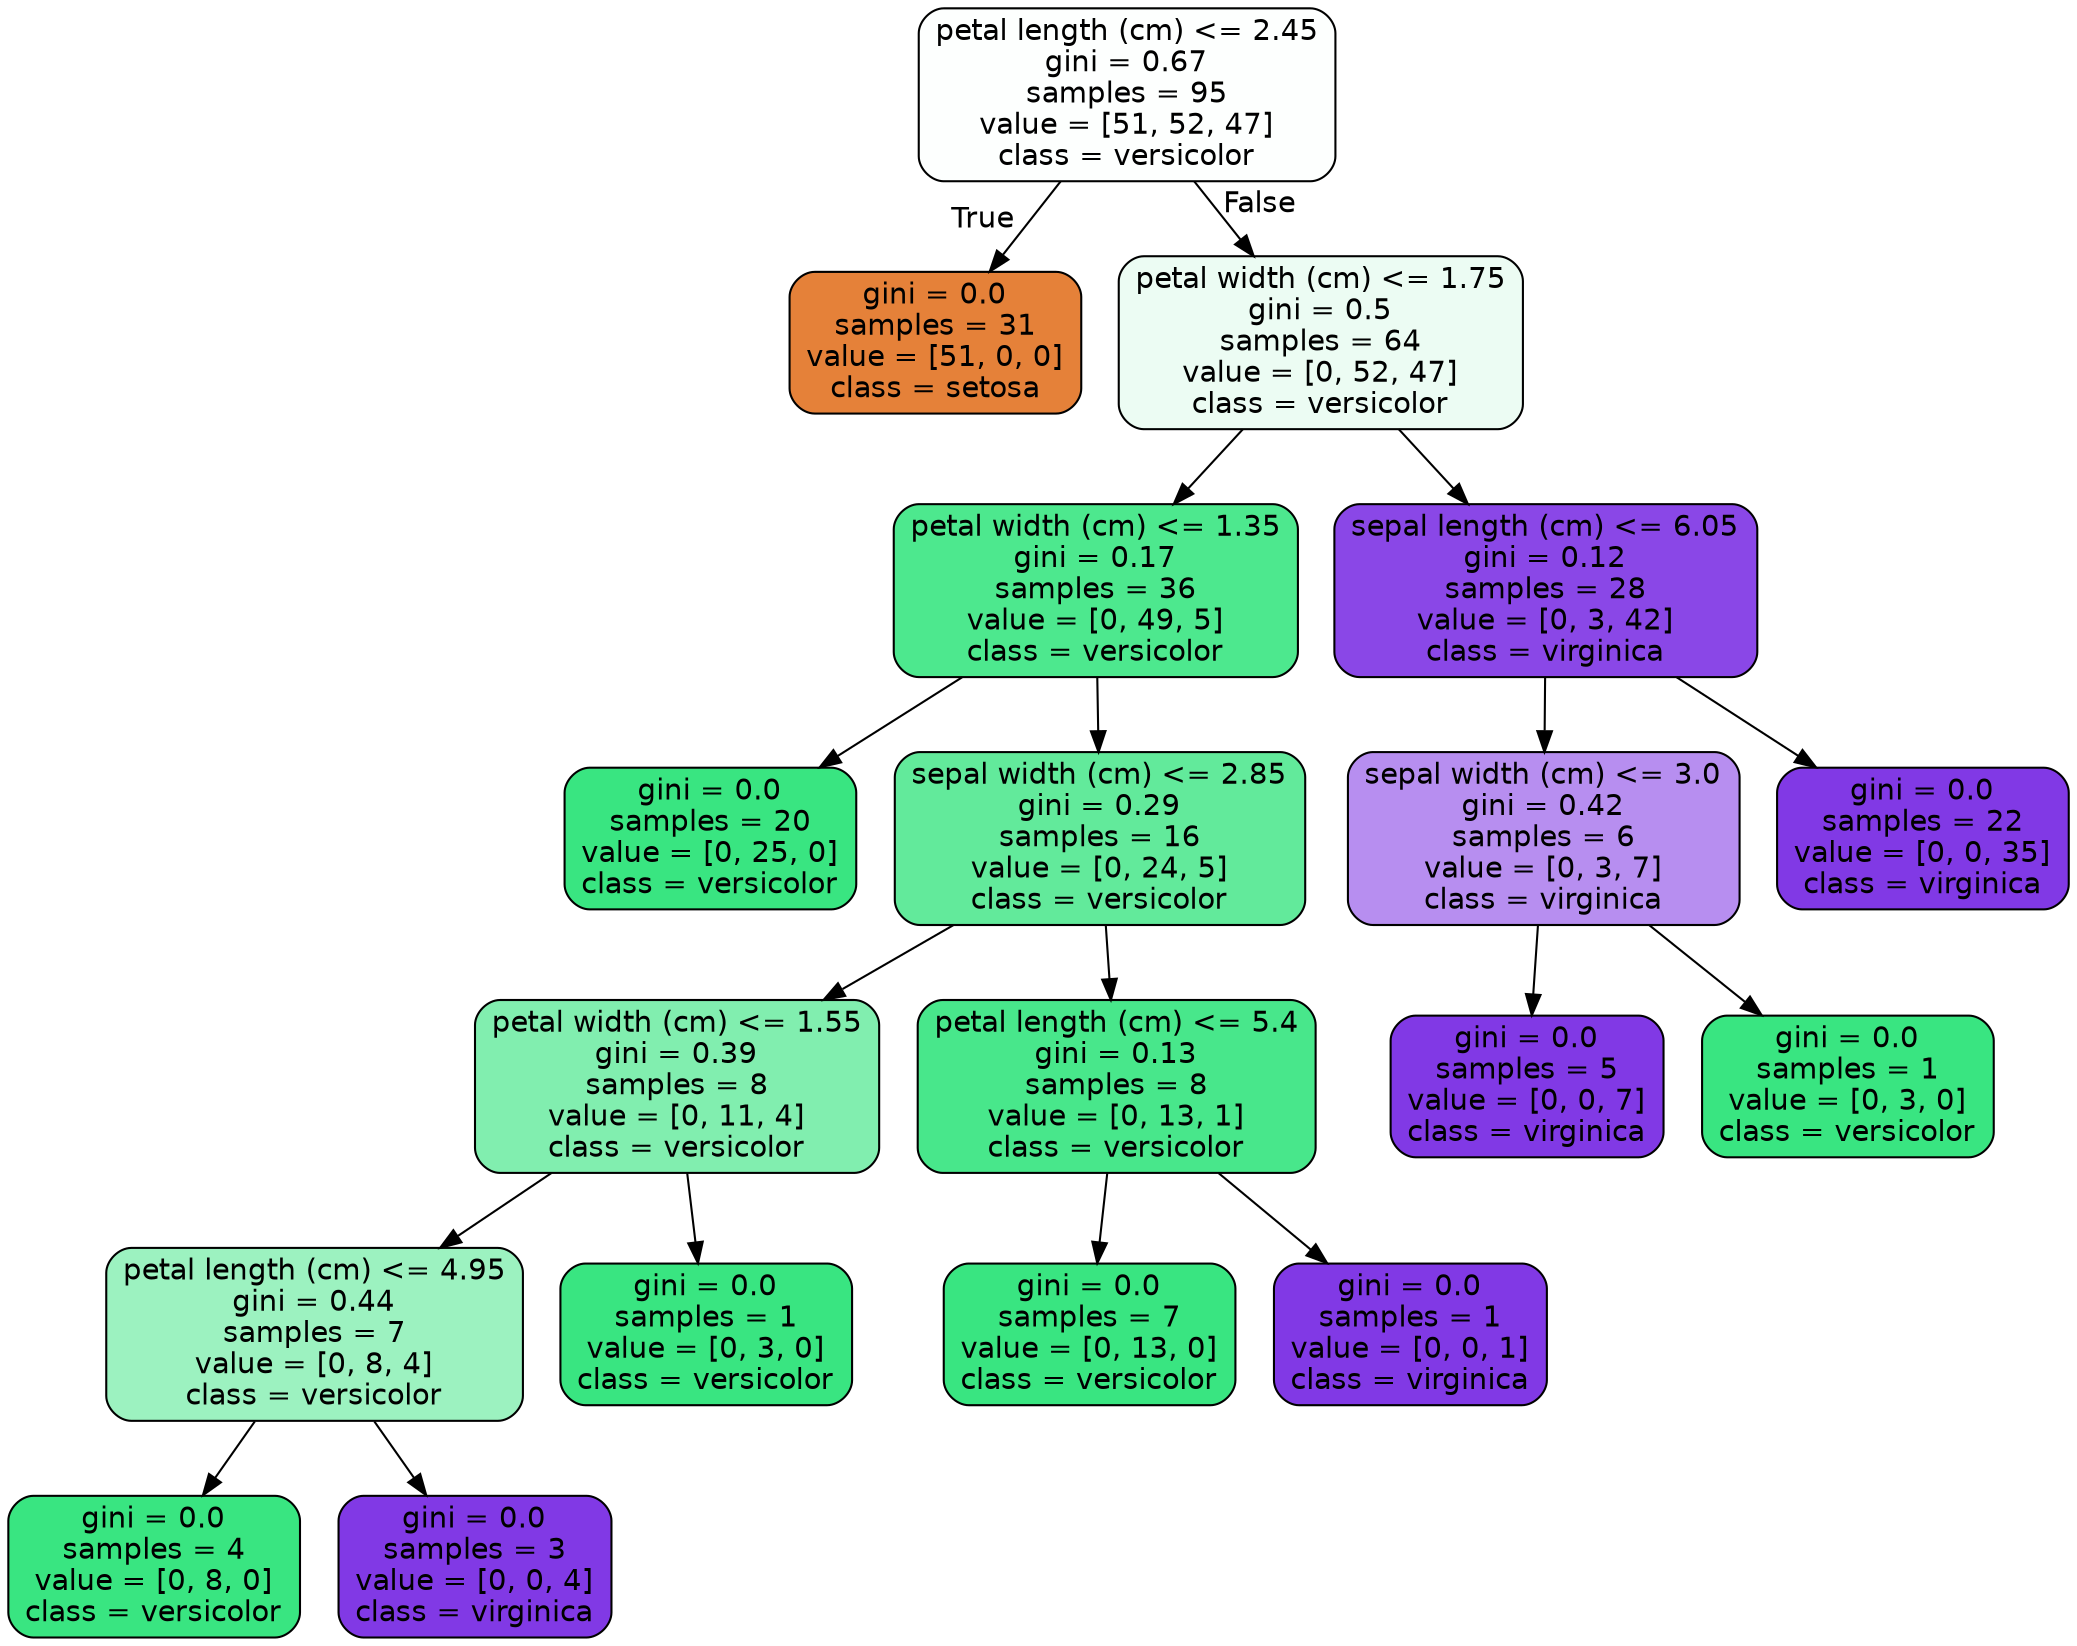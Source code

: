 digraph Tree {
node [shape=box, style="filled, rounded", color="black", fontname=helvetica] ;
edge [fontname=helvetica] ;
0 [label="petal length (cm) <= 2.45\ngini = 0.67\nsamples = 95\nvalue = [51, 52, 47]\nclass = versicolor", fillcolor="#fdfffe"] ;
1 [label="gini = 0.0\nsamples = 31\nvalue = [51, 0, 0]\nclass = setosa", fillcolor="#e58139"] ;
0 -> 1 [labeldistance=2.5, labelangle=45, headlabel="True"] ;
2 [label="petal width (cm) <= 1.75\ngini = 0.5\nsamples = 64\nvalue = [0, 52, 47]\nclass = versicolor", fillcolor="#ecfcf3"] ;
0 -> 2 [labeldistance=2.5, labelangle=-45, headlabel="False"] ;
3 [label="petal width (cm) <= 1.35\ngini = 0.17\nsamples = 36\nvalue = [0, 49, 5]\nclass = versicolor", fillcolor="#4de88e"] ;
2 -> 3 ;
4 [label="gini = 0.0\nsamples = 20\nvalue = [0, 25, 0]\nclass = versicolor", fillcolor="#39e581"] ;
3 -> 4 ;
5 [label="sepal width (cm) <= 2.85\ngini = 0.29\nsamples = 16\nvalue = [0, 24, 5]\nclass = versicolor", fillcolor="#62ea9b"] ;
3 -> 5 ;
6 [label="petal width (cm) <= 1.55\ngini = 0.39\nsamples = 8\nvalue = [0, 11, 4]\nclass = versicolor", fillcolor="#81eeaf"] ;
5 -> 6 ;
7 [label="petal length (cm) <= 4.95\ngini = 0.44\nsamples = 7\nvalue = [0, 8, 4]\nclass = versicolor", fillcolor="#9cf2c0"] ;
6 -> 7 ;
8 [label="gini = 0.0\nsamples = 4\nvalue = [0, 8, 0]\nclass = versicolor", fillcolor="#39e581"] ;
7 -> 8 ;
9 [label="gini = 0.0\nsamples = 3\nvalue = [0, 0, 4]\nclass = virginica", fillcolor="#8139e5"] ;
7 -> 9 ;
10 [label="gini = 0.0\nsamples = 1\nvalue = [0, 3, 0]\nclass = versicolor", fillcolor="#39e581"] ;
6 -> 10 ;
11 [label="petal length (cm) <= 5.4\ngini = 0.13\nsamples = 8\nvalue = [0, 13, 1]\nclass = versicolor", fillcolor="#48e78b"] ;
5 -> 11 ;
12 [label="gini = 0.0\nsamples = 7\nvalue = [0, 13, 0]\nclass = versicolor", fillcolor="#39e581"] ;
11 -> 12 ;
13 [label="gini = 0.0\nsamples = 1\nvalue = [0, 0, 1]\nclass = virginica", fillcolor="#8139e5"] ;
11 -> 13 ;
14 [label="sepal length (cm) <= 6.05\ngini = 0.12\nsamples = 28\nvalue = [0, 3, 42]\nclass = virginica", fillcolor="#8a47e7"] ;
2 -> 14 ;
15 [label="sepal width (cm) <= 3.0\ngini = 0.42\nsamples = 6\nvalue = [0, 3, 7]\nclass = virginica", fillcolor="#b78ef0"] ;
14 -> 15 ;
16 [label="gini = 0.0\nsamples = 5\nvalue = [0, 0, 7]\nclass = virginica", fillcolor="#8139e5"] ;
15 -> 16 ;
17 [label="gini = 0.0\nsamples = 1\nvalue = [0, 3, 0]\nclass = versicolor", fillcolor="#39e581"] ;
15 -> 17 ;
18 [label="gini = 0.0\nsamples = 22\nvalue = [0, 0, 35]\nclass = virginica", fillcolor="#8139e5"] ;
14 -> 18 ;
}